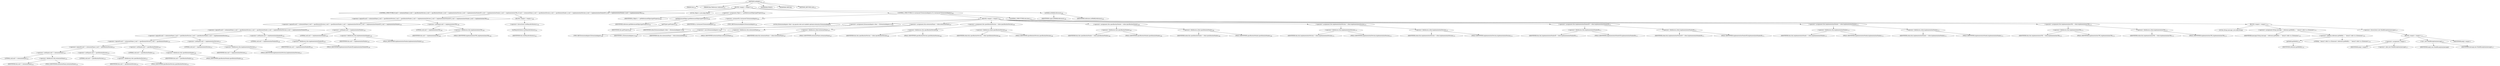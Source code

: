 digraph "setRefid" {  
"151" [label = <(METHOD,setRefid)<SUB>152</SUB>> ]
"25" [label = <(PARAM,this)<SUB>152</SUB>> ]
"152" [label = <(PARAM,final Reference reference)<SUB>152</SUB>> ]
"153" [label = <(BLOCK,&lt;empty&gt;,&lt;empty&gt;)<SUB>153</SUB>> ]
"154" [label = <(CONTROL_STRUCTURE,if (null != extensionName || null != specificationVersion || null != specificationVendor || null != implementationVersion || null != implementationVendorID || null != implementationVendor || null != implementationURL),if (null != extensionName || null != specificationVersion || null != specificationVendor || null != implementationVersion || null != implementationVendorID || null != implementationVendor || null != implementationURL))<SUB>154</SUB>> ]
"155" [label = <(&lt;operator&gt;.logicalOr,null != extensionName || null != specificationVersion || null != specificationVendor || null != implementationVersion || null != implementationVendorID || null != implementationVendor || null != implementationURL)<SUB>154</SUB>> ]
"156" [label = <(&lt;operator&gt;.logicalOr,null != extensionName || null != specificationVersion || null != specificationVendor || null != implementationVersion || null != implementationVendorID || null != implementationVendor)<SUB>154</SUB>> ]
"157" [label = <(&lt;operator&gt;.logicalOr,null != extensionName || null != specificationVersion || null != specificationVendor || null != implementationVersion || null != implementationVendorID)<SUB>154</SUB>> ]
"158" [label = <(&lt;operator&gt;.logicalOr,null != extensionName || null != specificationVersion || null != specificationVendor || null != implementationVersion)<SUB>154</SUB>> ]
"159" [label = <(&lt;operator&gt;.logicalOr,null != extensionName || null != specificationVersion || null != specificationVendor)<SUB>154</SUB>> ]
"160" [label = <(&lt;operator&gt;.logicalOr,null != extensionName || null != specificationVersion)<SUB>154</SUB>> ]
"161" [label = <(&lt;operator&gt;.notEquals,null != extensionName)<SUB>154</SUB>> ]
"162" [label = <(LITERAL,null,null != extensionName)<SUB>154</SUB>> ]
"163" [label = <(&lt;operator&gt;.fieldAccess,this.extensionName)<SUB>154</SUB>> ]
"164" [label = <(IDENTIFIER,this,null != extensionName)<SUB>154</SUB>> ]
"165" [label = <(FIELD_IDENTIFIER,extensionName,extensionName)<SUB>154</SUB>> ]
"166" [label = <(&lt;operator&gt;.notEquals,null != specificationVersion)<SUB>155</SUB>> ]
"167" [label = <(LITERAL,null,null != specificationVersion)<SUB>155</SUB>> ]
"168" [label = <(&lt;operator&gt;.fieldAccess,this.specificationVersion)<SUB>155</SUB>> ]
"169" [label = <(IDENTIFIER,this,null != specificationVersion)<SUB>155</SUB>> ]
"170" [label = <(FIELD_IDENTIFIER,specificationVersion,specificationVersion)<SUB>155</SUB>> ]
"171" [label = <(&lt;operator&gt;.notEquals,null != specificationVendor)<SUB>156</SUB>> ]
"172" [label = <(LITERAL,null,null != specificationVendor)<SUB>156</SUB>> ]
"173" [label = <(&lt;operator&gt;.fieldAccess,this.specificationVendor)<SUB>156</SUB>> ]
"174" [label = <(IDENTIFIER,this,null != specificationVendor)<SUB>156</SUB>> ]
"175" [label = <(FIELD_IDENTIFIER,specificationVendor,specificationVendor)<SUB>156</SUB>> ]
"176" [label = <(&lt;operator&gt;.notEquals,null != implementationVersion)<SUB>157</SUB>> ]
"177" [label = <(LITERAL,null,null != implementationVersion)<SUB>157</SUB>> ]
"178" [label = <(&lt;operator&gt;.fieldAccess,this.implementationVersion)<SUB>157</SUB>> ]
"179" [label = <(IDENTIFIER,this,null != implementationVersion)<SUB>157</SUB>> ]
"180" [label = <(FIELD_IDENTIFIER,implementationVersion,implementationVersion)<SUB>157</SUB>> ]
"181" [label = <(&lt;operator&gt;.notEquals,null != implementationVendorID)<SUB>158</SUB>> ]
"182" [label = <(LITERAL,null,null != implementationVendorID)<SUB>158</SUB>> ]
"183" [label = <(&lt;operator&gt;.fieldAccess,this.implementationVendorID)<SUB>158</SUB>> ]
"184" [label = <(IDENTIFIER,this,null != implementationVendorID)<SUB>158</SUB>> ]
"185" [label = <(FIELD_IDENTIFIER,implementationVendorID,implementationVendorID)<SUB>158</SUB>> ]
"186" [label = <(&lt;operator&gt;.notEquals,null != implementationVendor)<SUB>159</SUB>> ]
"187" [label = <(LITERAL,null,null != implementationVendor)<SUB>159</SUB>> ]
"188" [label = <(&lt;operator&gt;.fieldAccess,this.implementationVendor)<SUB>159</SUB>> ]
"189" [label = <(IDENTIFIER,this,null != implementationVendor)<SUB>159</SUB>> ]
"190" [label = <(FIELD_IDENTIFIER,implementationVendor,implementationVendor)<SUB>159</SUB>> ]
"191" [label = <(&lt;operator&gt;.notEquals,null != implementationURL)<SUB>160</SUB>> ]
"192" [label = <(LITERAL,null,null != implementationURL)<SUB>160</SUB>> ]
"193" [label = <(&lt;operator&gt;.fieldAccess,this.implementationURL)<SUB>160</SUB>> ]
"194" [label = <(IDENTIFIER,this,null != implementationURL)<SUB>160</SUB>> ]
"195" [label = <(FIELD_IDENTIFIER,implementationURL,implementationURL)<SUB>160</SUB>> ]
"196" [label = <(BLOCK,&lt;empty&gt;,&lt;empty&gt;)<SUB>160</SUB>> ]
"197" [label = <(&lt;operator&gt;.throw,throw tooManyAttributes();)<SUB>161</SUB>> ]
"198" [label = <(tooManyAttributes,tooManyAttributes())<SUB>161</SUB>> ]
"24" [label = <(IDENTIFIER,this,tooManyAttributes())<SUB>161</SUB>> ]
"199" [label = <(LOCAL,Object o: java.lang.Object)> ]
"200" [label = <(&lt;operator&gt;.assignment,Object o = getReferencedObject(getProject()))<SUB>164</SUB>> ]
"201" [label = <(IDENTIFIER,o,Object o = getReferencedObject(getProject()))<SUB>164</SUB>> ]
"202" [label = <(getReferencedObject,getReferencedObject(getProject()))<SUB>164</SUB>> ]
"203" [label = <(IDENTIFIER,reference,getReferencedObject(getProject()))<SUB>164</SUB>> ]
"204" [label = <(getProject,getProject())<SUB>164</SUB>> ]
"26" [label = <(IDENTIFIER,this,getProject())<SUB>164</SUB>> ]
"205" [label = <(CONTROL_STRUCTURE,if (o instanceof ExtensionAdapter),if (o instanceof ExtensionAdapter))<SUB>165</SUB>> ]
"206" [label = <(&lt;operator&gt;.instanceOf,o instanceof ExtensionAdapter)<SUB>165</SUB>> ]
"207" [label = <(IDENTIFIER,o,o instanceof ExtensionAdapter)<SUB>165</SUB>> ]
"208" [label = <(TYPE_REF,ExtensionAdapter,ExtensionAdapter)<SUB>165</SUB>> ]
"209" [label = <(BLOCK,&lt;empty&gt;,&lt;empty&gt;)<SUB>165</SUB>> ]
"210" [label = <(LOCAL,ExtensionAdapter other: org.apache.tools.ant.taskdefs.optional.extension.ExtensionAdapter)> ]
"211" [label = <(&lt;operator&gt;.assignment,ExtensionAdapter other = (ExtensionAdapter) o)<SUB>166</SUB>> ]
"212" [label = <(IDENTIFIER,other,ExtensionAdapter other = (ExtensionAdapter) o)<SUB>166</SUB>> ]
"213" [label = <(&lt;operator&gt;.cast,(ExtensionAdapter) o)<SUB>166</SUB>> ]
"214" [label = <(TYPE_REF,ExtensionAdapter,ExtensionAdapter)<SUB>166</SUB>> ]
"215" [label = <(IDENTIFIER,o,(ExtensionAdapter) o)<SUB>166</SUB>> ]
"216" [label = <(&lt;operator&gt;.assignment,this.extensionName = other.extensionName)<SUB>167</SUB>> ]
"217" [label = <(&lt;operator&gt;.fieldAccess,this.extensionName)<SUB>167</SUB>> ]
"218" [label = <(IDENTIFIER,this,this.extensionName = other.extensionName)<SUB>167</SUB>> ]
"219" [label = <(FIELD_IDENTIFIER,extensionName,extensionName)<SUB>167</SUB>> ]
"220" [label = <(&lt;operator&gt;.fieldAccess,other.extensionName)<SUB>167</SUB>> ]
"221" [label = <(IDENTIFIER,other,this.extensionName = other.extensionName)<SUB>167</SUB>> ]
"222" [label = <(FIELD_IDENTIFIER,extensionName,extensionName)<SUB>167</SUB>> ]
"223" [label = <(&lt;operator&gt;.assignment,this.specificationVersion = other.specificationVersion)<SUB>168</SUB>> ]
"224" [label = <(&lt;operator&gt;.fieldAccess,this.specificationVersion)<SUB>168</SUB>> ]
"225" [label = <(IDENTIFIER,this,this.specificationVersion = other.specificationVersion)<SUB>168</SUB>> ]
"226" [label = <(FIELD_IDENTIFIER,specificationVersion,specificationVersion)<SUB>168</SUB>> ]
"227" [label = <(&lt;operator&gt;.fieldAccess,other.specificationVersion)<SUB>168</SUB>> ]
"228" [label = <(IDENTIFIER,other,this.specificationVersion = other.specificationVersion)<SUB>168</SUB>> ]
"229" [label = <(FIELD_IDENTIFIER,specificationVersion,specificationVersion)<SUB>168</SUB>> ]
"230" [label = <(&lt;operator&gt;.assignment,this.specificationVendor = other.specificationVendor)<SUB>169</SUB>> ]
"231" [label = <(&lt;operator&gt;.fieldAccess,this.specificationVendor)<SUB>169</SUB>> ]
"232" [label = <(IDENTIFIER,this,this.specificationVendor = other.specificationVendor)<SUB>169</SUB>> ]
"233" [label = <(FIELD_IDENTIFIER,specificationVendor,specificationVendor)<SUB>169</SUB>> ]
"234" [label = <(&lt;operator&gt;.fieldAccess,other.specificationVendor)<SUB>169</SUB>> ]
"235" [label = <(IDENTIFIER,other,this.specificationVendor = other.specificationVendor)<SUB>169</SUB>> ]
"236" [label = <(FIELD_IDENTIFIER,specificationVendor,specificationVendor)<SUB>169</SUB>> ]
"237" [label = <(&lt;operator&gt;.assignment,this.implementationVersion = other.implementationVersion)<SUB>170</SUB>> ]
"238" [label = <(&lt;operator&gt;.fieldAccess,this.implementationVersion)<SUB>170</SUB>> ]
"239" [label = <(IDENTIFIER,this,this.implementationVersion = other.implementationVersion)<SUB>170</SUB>> ]
"240" [label = <(FIELD_IDENTIFIER,implementationVersion,implementationVersion)<SUB>170</SUB>> ]
"241" [label = <(&lt;operator&gt;.fieldAccess,other.implementationVersion)<SUB>170</SUB>> ]
"242" [label = <(IDENTIFIER,other,this.implementationVersion = other.implementationVersion)<SUB>170</SUB>> ]
"243" [label = <(FIELD_IDENTIFIER,implementationVersion,implementationVersion)<SUB>170</SUB>> ]
"244" [label = <(&lt;operator&gt;.assignment,this.implementationVendorID = other.implementationVendorID)<SUB>171</SUB>> ]
"245" [label = <(&lt;operator&gt;.fieldAccess,this.implementationVendorID)<SUB>171</SUB>> ]
"246" [label = <(IDENTIFIER,this,this.implementationVendorID = other.implementationVendorID)<SUB>171</SUB>> ]
"247" [label = <(FIELD_IDENTIFIER,implementationVendorID,implementationVendorID)<SUB>171</SUB>> ]
"248" [label = <(&lt;operator&gt;.fieldAccess,other.implementationVendorID)<SUB>171</SUB>> ]
"249" [label = <(IDENTIFIER,other,this.implementationVendorID = other.implementationVendorID)<SUB>171</SUB>> ]
"250" [label = <(FIELD_IDENTIFIER,implementationVendorID,implementationVendorID)<SUB>171</SUB>> ]
"251" [label = <(&lt;operator&gt;.assignment,this.implementationVendor = other.implementationVendor)<SUB>172</SUB>> ]
"252" [label = <(&lt;operator&gt;.fieldAccess,this.implementationVendor)<SUB>172</SUB>> ]
"253" [label = <(IDENTIFIER,this,this.implementationVendor = other.implementationVendor)<SUB>172</SUB>> ]
"254" [label = <(FIELD_IDENTIFIER,implementationVendor,implementationVendor)<SUB>172</SUB>> ]
"255" [label = <(&lt;operator&gt;.fieldAccess,other.implementationVendor)<SUB>172</SUB>> ]
"256" [label = <(IDENTIFIER,other,this.implementationVendor = other.implementationVendor)<SUB>172</SUB>> ]
"257" [label = <(FIELD_IDENTIFIER,implementationVendor,implementationVendor)<SUB>172</SUB>> ]
"258" [label = <(&lt;operator&gt;.assignment,this.implementationURL = other.implementationURL)<SUB>173</SUB>> ]
"259" [label = <(&lt;operator&gt;.fieldAccess,this.implementationURL)<SUB>173</SUB>> ]
"260" [label = <(IDENTIFIER,this,this.implementationURL = other.implementationURL)<SUB>173</SUB>> ]
"261" [label = <(FIELD_IDENTIFIER,implementationURL,implementationURL)<SUB>173</SUB>> ]
"262" [label = <(&lt;operator&gt;.fieldAccess,other.implementationURL)<SUB>173</SUB>> ]
"263" [label = <(IDENTIFIER,other,this.implementationURL = other.implementationURL)<SUB>173</SUB>> ]
"264" [label = <(FIELD_IDENTIFIER,implementationURL,implementationURL)<SUB>173</SUB>> ]
"265" [label = <(CONTROL_STRUCTURE,else,else)<SUB>174</SUB>> ]
"266" [label = <(BLOCK,&lt;empty&gt;,&lt;empty&gt;)<SUB>174</SUB>> ]
"267" [label = <(LOCAL,String message: java.lang.String)> ]
"268" [label = <(&lt;operator&gt;.assignment,String message = reference.getRefId() + &quot; doesn\'t refer to a Extension&quot;)<SUB>175</SUB>> ]
"269" [label = <(IDENTIFIER,message,String message = reference.getRefId() + &quot; doesn\'t refer to a Extension&quot;)<SUB>175</SUB>> ]
"270" [label = <(&lt;operator&gt;.addition,reference.getRefId() + &quot; doesn\'t refer to a Extension&quot;)<SUB>176</SUB>> ]
"271" [label = <(getRefId,getRefId())<SUB>176</SUB>> ]
"272" [label = <(IDENTIFIER,reference,getRefId())<SUB>176</SUB>> ]
"273" [label = <(LITERAL,&quot; doesn\'t refer to a Extension&quot;,reference.getRefId() + &quot; doesn\'t refer to a Extension&quot;)<SUB>176</SUB>> ]
"274" [label = <(&lt;operator&gt;.throw,throw new BuildException(message);)<SUB>177</SUB>> ]
"275" [label = <(BLOCK,&lt;empty&gt;,&lt;empty&gt;)<SUB>177</SUB>> ]
"276" [label = <(&lt;operator&gt;.assignment,&lt;empty&gt;)> ]
"277" [label = <(IDENTIFIER,$obj2,&lt;empty&gt;)> ]
"278" [label = <(&lt;operator&gt;.alloc,new BuildException(message))<SUB>177</SUB>> ]
"279" [label = <(&lt;init&gt;,new BuildException(message))<SUB>177</SUB>> ]
"280" [label = <(IDENTIFIER,$obj2,new BuildException(message))> ]
"281" [label = <(IDENTIFIER,message,new BuildException(message))<SUB>177</SUB>> ]
"282" [label = <(IDENTIFIER,$obj2,&lt;empty&gt;)> ]
"283" [label = <(setRefid,setRefid(reference))<SUB>180</SUB>> ]
"284" [label = <(IDENTIFIER,super,setRefid(reference))<SUB>180</SUB>> ]
"285" [label = <(IDENTIFIER,reference,setRefid(reference))<SUB>180</SUB>> ]
"286" [label = <(MODIFIER,PUBLIC)> ]
"287" [label = <(MODIFIER,VIRTUAL)> ]
"288" [label = <(METHOD_RETURN,void)<SUB>152</SUB>> ]
  "151" -> "25" 
  "151" -> "152" 
  "151" -> "153" 
  "151" -> "286" 
  "151" -> "287" 
  "151" -> "288" 
  "153" -> "154" 
  "153" -> "199" 
  "153" -> "200" 
  "153" -> "205" 
  "153" -> "283" 
  "154" -> "155" 
  "154" -> "196" 
  "155" -> "156" 
  "155" -> "191" 
  "156" -> "157" 
  "156" -> "186" 
  "157" -> "158" 
  "157" -> "181" 
  "158" -> "159" 
  "158" -> "176" 
  "159" -> "160" 
  "159" -> "171" 
  "160" -> "161" 
  "160" -> "166" 
  "161" -> "162" 
  "161" -> "163" 
  "163" -> "164" 
  "163" -> "165" 
  "166" -> "167" 
  "166" -> "168" 
  "168" -> "169" 
  "168" -> "170" 
  "171" -> "172" 
  "171" -> "173" 
  "173" -> "174" 
  "173" -> "175" 
  "176" -> "177" 
  "176" -> "178" 
  "178" -> "179" 
  "178" -> "180" 
  "181" -> "182" 
  "181" -> "183" 
  "183" -> "184" 
  "183" -> "185" 
  "186" -> "187" 
  "186" -> "188" 
  "188" -> "189" 
  "188" -> "190" 
  "191" -> "192" 
  "191" -> "193" 
  "193" -> "194" 
  "193" -> "195" 
  "196" -> "197" 
  "197" -> "198" 
  "198" -> "24" 
  "200" -> "201" 
  "200" -> "202" 
  "202" -> "203" 
  "202" -> "204" 
  "204" -> "26" 
  "205" -> "206" 
  "205" -> "209" 
  "205" -> "265" 
  "206" -> "207" 
  "206" -> "208" 
  "209" -> "210" 
  "209" -> "211" 
  "209" -> "216" 
  "209" -> "223" 
  "209" -> "230" 
  "209" -> "237" 
  "209" -> "244" 
  "209" -> "251" 
  "209" -> "258" 
  "211" -> "212" 
  "211" -> "213" 
  "213" -> "214" 
  "213" -> "215" 
  "216" -> "217" 
  "216" -> "220" 
  "217" -> "218" 
  "217" -> "219" 
  "220" -> "221" 
  "220" -> "222" 
  "223" -> "224" 
  "223" -> "227" 
  "224" -> "225" 
  "224" -> "226" 
  "227" -> "228" 
  "227" -> "229" 
  "230" -> "231" 
  "230" -> "234" 
  "231" -> "232" 
  "231" -> "233" 
  "234" -> "235" 
  "234" -> "236" 
  "237" -> "238" 
  "237" -> "241" 
  "238" -> "239" 
  "238" -> "240" 
  "241" -> "242" 
  "241" -> "243" 
  "244" -> "245" 
  "244" -> "248" 
  "245" -> "246" 
  "245" -> "247" 
  "248" -> "249" 
  "248" -> "250" 
  "251" -> "252" 
  "251" -> "255" 
  "252" -> "253" 
  "252" -> "254" 
  "255" -> "256" 
  "255" -> "257" 
  "258" -> "259" 
  "258" -> "262" 
  "259" -> "260" 
  "259" -> "261" 
  "262" -> "263" 
  "262" -> "264" 
  "265" -> "266" 
  "266" -> "267" 
  "266" -> "268" 
  "266" -> "274" 
  "268" -> "269" 
  "268" -> "270" 
  "270" -> "271" 
  "270" -> "273" 
  "271" -> "272" 
  "274" -> "275" 
  "275" -> "276" 
  "275" -> "279" 
  "275" -> "282" 
  "276" -> "277" 
  "276" -> "278" 
  "279" -> "280" 
  "279" -> "281" 
  "283" -> "284" 
  "283" -> "285" 
}
